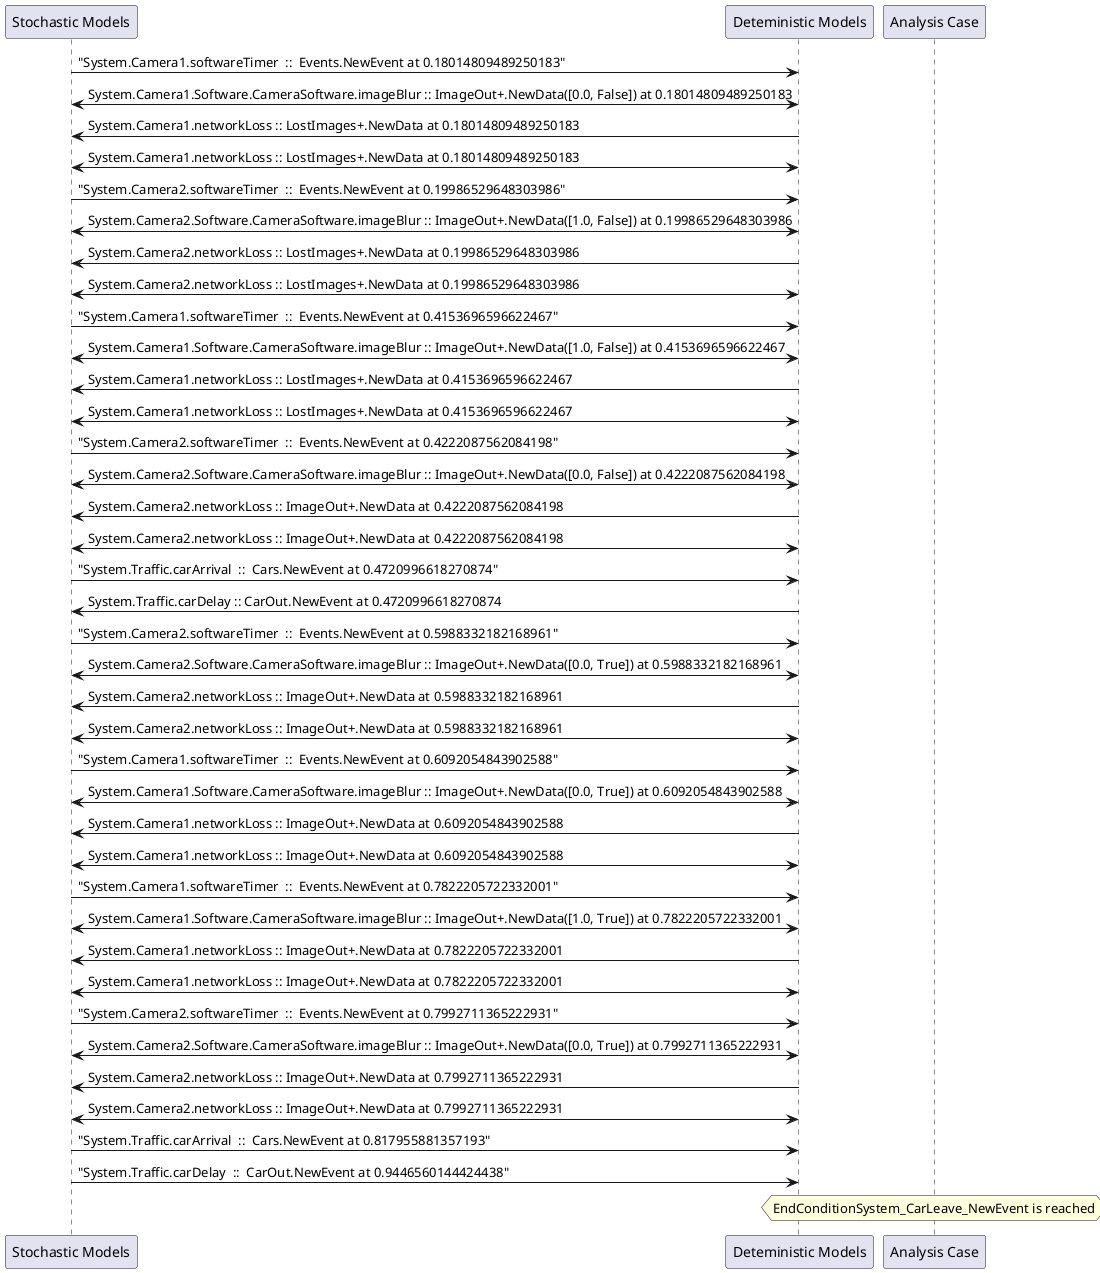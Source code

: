 
	@startuml
	participant "Stochastic Models" as stochmodel
	participant "Deteministic Models" as detmodel
	participant "Analysis Case" as analysis
	{10125_stop} stochmodel -> detmodel : "System.Camera1.softwareTimer  ::  Events.NewEvent at 0.18014809489250183"
detmodel <-> stochmodel : System.Camera1.Software.CameraSoftware.imageBlur :: ImageOut+.NewData([0.0, False]) at 0.18014809489250183
detmodel -> stochmodel : System.Camera1.networkLoss :: LostImages+.NewData at 0.18014809489250183
detmodel <-> stochmodel : System.Camera1.networkLoss :: LostImages+.NewData at 0.18014809489250183
{10141_stop} stochmodel -> detmodel : "System.Camera2.softwareTimer  ::  Events.NewEvent at 0.19986529648303986"
detmodel <-> stochmodel : System.Camera2.Software.CameraSoftware.imageBlur :: ImageOut+.NewData([1.0, False]) at 0.19986529648303986
detmodel -> stochmodel : System.Camera2.networkLoss :: LostImages+.NewData at 0.19986529648303986
detmodel <-> stochmodel : System.Camera2.networkLoss :: LostImages+.NewData at 0.19986529648303986
{10126_stop} stochmodel -> detmodel : "System.Camera1.softwareTimer  ::  Events.NewEvent at 0.4153696596622467"
detmodel <-> stochmodel : System.Camera1.Software.CameraSoftware.imageBlur :: ImageOut+.NewData([1.0, False]) at 0.4153696596622467
detmodel -> stochmodel : System.Camera1.networkLoss :: LostImages+.NewData at 0.4153696596622467
detmodel <-> stochmodel : System.Camera1.networkLoss :: LostImages+.NewData at 0.4153696596622467
{10142_stop} stochmodel -> detmodel : "System.Camera2.softwareTimer  ::  Events.NewEvent at 0.4222087562084198"
detmodel <-> stochmodel : System.Camera2.Software.CameraSoftware.imageBlur :: ImageOut+.NewData([0.0, False]) at 0.4222087562084198
detmodel -> stochmodel : System.Camera2.networkLoss :: ImageOut+.NewData at 0.4222087562084198
detmodel <-> stochmodel : System.Camera2.networkLoss :: ImageOut+.NewData at 0.4222087562084198
{10157_stop} stochmodel -> detmodel : "System.Traffic.carArrival  ::  Cars.NewEvent at 0.4720996618270874"
{10166_start} detmodel -> stochmodel : System.Traffic.carDelay :: CarOut.NewEvent at 0.4720996618270874
{10143_stop} stochmodel -> detmodel : "System.Camera2.softwareTimer  ::  Events.NewEvent at 0.5988332182168961"
detmodel <-> stochmodel : System.Camera2.Software.CameraSoftware.imageBlur :: ImageOut+.NewData([0.0, True]) at 0.5988332182168961
detmodel -> stochmodel : System.Camera2.networkLoss :: ImageOut+.NewData at 0.5988332182168961
detmodel <-> stochmodel : System.Camera2.networkLoss :: ImageOut+.NewData at 0.5988332182168961
{10127_stop} stochmodel -> detmodel : "System.Camera1.softwareTimer  ::  Events.NewEvent at 0.6092054843902588"
detmodel <-> stochmodel : System.Camera1.Software.CameraSoftware.imageBlur :: ImageOut+.NewData([0.0, True]) at 0.6092054843902588
detmodel -> stochmodel : System.Camera1.networkLoss :: ImageOut+.NewData at 0.6092054843902588
detmodel <-> stochmodel : System.Camera1.networkLoss :: ImageOut+.NewData at 0.6092054843902588
{10128_stop} stochmodel -> detmodel : "System.Camera1.softwareTimer  ::  Events.NewEvent at 0.7822205722332001"
detmodel <-> stochmodel : System.Camera1.Software.CameraSoftware.imageBlur :: ImageOut+.NewData([1.0, True]) at 0.7822205722332001
detmodel -> stochmodel : System.Camera1.networkLoss :: ImageOut+.NewData at 0.7822205722332001
detmodel <-> stochmodel : System.Camera1.networkLoss :: ImageOut+.NewData at 0.7822205722332001
{10144_stop} stochmodel -> detmodel : "System.Camera2.softwareTimer  ::  Events.NewEvent at 0.7992711365222931"
detmodel <-> stochmodel : System.Camera2.Software.CameraSoftware.imageBlur :: ImageOut+.NewData([0.0, True]) at 0.7992711365222931
detmodel -> stochmodel : System.Camera2.networkLoss :: ImageOut+.NewData at 0.7992711365222931
detmodel <-> stochmodel : System.Camera2.networkLoss :: ImageOut+.NewData at 0.7992711365222931
{10158_stop} stochmodel -> detmodel : "System.Traffic.carArrival  ::  Cars.NewEvent at 0.817955881357193"
{10166_stop} stochmodel -> detmodel : "System.Traffic.carDelay  ::  CarOut.NewEvent at 0.9446560144424438"
{10166_start} <-> {10166_stop} : delay
hnote over analysis 
EndConditionSystem_CarLeave_NewEvent is reached
endnote
@enduml